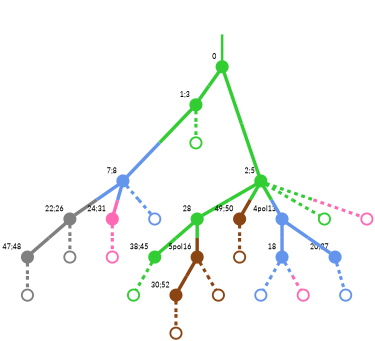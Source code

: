 strict digraph  {
graph[splines=false]; nodesep=0.7; rankdir=TB; ranksep=0.6; forcelabels=true; dpi=600; size=2.5;
0 [color="#32cd32ff", fillcolor="#32cd32ff", fixedsize=true, fontname=Lato, fontsize="12pt", height="0.25", label="", penwidth=3, shape=circle, style=filled, xlabel=0];
1 [color="#32cd32ff", fillcolor="#32cd32ff", fixedsize=true, fontname=Lato, fontsize="12pt", height="0.25", label="", penwidth=3, shape=circle, style=filled, xlabel="1;3"];
4 [color="#32cd32ff", fillcolor="#32cd32ff", fixedsize=true, fontname=Lato, fontsize="12pt", height="0.25", label="", penwidth=3, shape=circle, style=filled, xlabel="2;5"];
2 [color="#6495edff", fillcolor="#6495edff", fixedsize=true, fontname=Lato, fontsize="12pt", height="0.25", label="", penwidth=3, shape=circle, style=filled, xlabel="7;8"];
15 [color="#32cd32ff", fillcolor="#32cd32ff", fixedsize=true, fontname=Lato, fontsize="12pt", height="0.25", label="", penwidth=3, shape=circle, style=solid, xlabel=""];
7 [color="#808080ff", fillcolor="#808080ff", fixedsize=true, fontname=Lato, fontsize="12pt", height="0.25", label="", penwidth=3, shape=circle, style=filled, xlabel="22;26"];
8 [color="#ff69b4ff", fillcolor="#ff69b4ff", fixedsize=true, fontname=Lato, fontsize="12pt", height="0.25", label="", penwidth=3, shape=circle, style=filled, xlabel="24;31"];
18 [color="#6495edff", fillcolor="#6495edff", fixedsize=true, fontname=Lato, fontsize="12pt", height="0.25", label="", penwidth=3, shape=circle, style=solid, xlabel=""];
3 [color="#6495edff", fillcolor="#6495edff", fixedsize=true, fontname=Lato, fontsize="12pt", height="0.25", label="", penwidth=3, shape=circle, style=filled, xlabel=18];
19 [color="#6495edff", fillcolor="#6495edff", fixedsize=true, fontname=Lato, fontsize="12pt", height="0.25", label="", penwidth=3, shape=circle, style=solid, xlabel=""];
21 [color="#ff69b4ff", fillcolor="#ff69b4ff", fixedsize=true, fontname=Lato, fontsize="12pt", height="0.25", label="", penwidth=3, shape=circle, style=solid, xlabel=""];
5 [color="#32cd32ff", fillcolor="#32cd32ff", fixedsize=true, fontname=Lato, fontsize="12pt", height="0.25", label="", penwidth=3, shape=circle, style=filled, xlabel=28];
11 [color="#8b4513ff", fillcolor="#8b4513ff", fixedsize=true, fontname=Lato, fontsize="12pt", height="0.25", label="", penwidth=3, shape=circle, style=filled, xlabel="49;50"];
13 [color="#6495edff", fillcolor="#6495edff", fixedsize=true, fontname=Lato, fontsize="12pt", height="0.25", label="", penwidth=3, shape=circle, style=filled, xlabel="4pol13"];
16 [color="#32cd32ff", fillcolor="#32cd32ff", fixedsize=true, fontname=Lato, fontsize="12pt", height="0.25", label="", penwidth=3, shape=circle, style=solid, xlabel=""];
22 [color="#ff69b4ff", fillcolor="#ff69b4ff", fixedsize=true, fontname=Lato, fontsize="12pt", height="0.25", label="", penwidth=3, shape=circle, style=solid, xlabel=""];
9 [color="#32cd32ff", fillcolor="#32cd32ff", fixedsize=true, fontname=Lato, fontsize="12pt", height="0.25", label="", penwidth=3, shape=circle, style=filled, xlabel="38;45"];
14 [color="#8b4513ff", fillcolor="#8b4513ff", fixedsize=true, fontname=Lato, fontsize="12pt", height="0.25", label="", penwidth=3, shape=circle, style=filled, xlabel="5pol16"];
6 [color="#6495edff", fillcolor="#6495edff", fixedsize=true, fontname=Lato, fontsize="12pt", height="0.25", label="", penwidth=3, shape=circle, style=filled, xlabel="20;27"];
20 [color="#6495edff", fillcolor="#6495edff", fixedsize=true, fontname=Lato, fontsize="12pt", height="0.25", label="", penwidth=3, shape=circle, style=solid, xlabel=""];
10 [color="#808080ff", fillcolor="#808080ff", fixedsize=true, fontname=Lato, fontsize="12pt", height="0.25", label="", penwidth=3, shape=circle, style=filled, xlabel="47;48"];
24 [color="#808080ff", fillcolor="#808080ff", fixedsize=true, fontname=Lato, fontsize="12pt", height="0.25", label="", penwidth=3, shape=circle, style=solid, xlabel=""];
23 [color="#ff69b4ff", fillcolor="#ff69b4ff", fixedsize=true, fontname=Lato, fontsize="12pt", height="0.25", label="", penwidth=3, shape=circle, style=solid, xlabel=""];
17 [color="#32cd32ff", fillcolor="#32cd32ff", fixedsize=true, fontname=Lato, fontsize="12pt", height="0.25", label="", penwidth=3, shape=circle, style=solid, xlabel=""];
25 [color="#808080ff", fillcolor="#808080ff", fixedsize=true, fontname=Lato, fontsize="12pt", height="0.25", label="", penwidth=3, shape=circle, style=solid, xlabel=""];
27 [color="#8b4513ff", fillcolor="#8b4513ff", fixedsize=true, fontname=Lato, fontsize="12pt", height="0.25", label="", penwidth=3, shape=circle, style=solid, xlabel=""];
12 [color="#8b4513ff", fillcolor="#8b4513ff", fixedsize=true, fontname=Lato, fontsize="12pt", height="0.25", label="", penwidth=3, shape=circle, style=filled, xlabel="30;52"];
28 [color="#8b4513ff", fillcolor="#8b4513ff", fixedsize=true, fontname=Lato, fontsize="12pt", height="0.25", label="", penwidth=3, shape=circle, style=solid, xlabel=""];
26 [color="#8b4513ff", fillcolor="#8b4513ff", fixedsize=true, fontname=Lato, fontsize="12pt", height="0.25", label="", penwidth=3, shape=circle, style=solid, xlabel=""];
normal [label="", penwidth=3, style=invis, xlabel=0];
0 -> 1  [arrowsize=0, color="#32cd32ff;0.5:#32cd32ff", minlen="1.3636363744735718", penwidth="5.5", style=solid];
0 -> 4  [arrowsize=0, color="#32cd32ff;0.5:#32cd32ff", minlen="3.0", penwidth="5.5", style=solid];
1 -> 2  [arrowsize=0, color="#32cd32ff;0.5:#6495edff", minlen="2.090909004211426", penwidth="5.5", style=solid];
1 -> 15  [arrowsize=0, color="#32cd32ff;0.5:#32cd32ff", minlen="1.0909091234207153", penwidth=5, style=dashed];
4 -> 5  [arrowsize=0, color="#32cd32ff;0.5:#32cd32ff", minlen="1.1818182468414307", penwidth="5.5", style=solid];
4 -> 11  [arrowsize=0, color="#32cd32ff;0.5:#8b4513ff", minlen="1.3636363744735718", penwidth="5.5", style=solid];
4 -> 13  [arrowsize=0, color="#32cd32ff;0.5:#6495edff", minlen="1.0909091234207153", penwidth="5.5", style=solid];
4 -> 16  [arrowsize=0, color="#32cd32ff;0.5:#32cd32ff", minlen="1.0909091234207153", penwidth=5, style=dashed];
4 -> 22  [arrowsize=0, color="#32cd32ff;0.5:#ff69b4ff", minlen="1.0909091234207153", penwidth=5, style=dashed];
2 -> 7  [arrowsize=0, color="#6495edff;0.5:#808080ff", minlen="1.545454502105713", penwidth="5.5", style=solid];
2 -> 8  [arrowsize=0, color="#6495edff;0.5:#ff69b4ff", minlen="1.9090908765792847", penwidth="5.5", style=solid];
2 -> 18  [arrowsize=0, color="#6495edff;0.5:#6495edff", minlen="1.0909091234207153", penwidth=5, style=dashed];
7 -> 10  [arrowsize=0, color="#808080ff;0.5:#808080ff", minlen="1.3636363744735718", penwidth="5.5", style=solid];
7 -> 24  [arrowsize=0, color="#808080ff;0.5:#808080ff", minlen="1.0909091234207153", penwidth=5, style=dashed];
8 -> 23  [arrowsize=0, color="#ff69b4ff;0.5:#ff69b4ff", minlen="1.0909091234207153", penwidth=5, style=dashed];
3 -> 19  [arrowsize=0, color="#6495edff;0.5:#6495edff", minlen="1.0909091234207153", penwidth=5, style=dashed];
3 -> 21  [arrowsize=0, color="#6495edff;0.5:#ff69b4ff", minlen="1.0909091234207153", penwidth=5, style=dashed];
5 -> 9  [arrowsize=0, color="#32cd32ff;0.5:#32cd32ff", minlen="1.3636363744735718", penwidth="5.5", style=solid];
5 -> 14  [arrowsize=0, color="#32cd32ff;0.5:#8b4513ff", minlen="1.0909091234207153", penwidth="5.5", style=solid];
11 -> 27  [arrowsize=0, color="#8b4513ff;0.5:#8b4513ff", minlen="1.0909091234207153", penwidth=5, style=dashed];
13 -> 3  [arrowsize=0, color="#6495edff;0.5:#6495edff", minlen="1.1818182468414307", penwidth="5.5", style=solid];
13 -> 6  [arrowsize=0, color="#6495edff;0.5:#6495edff", minlen="1.545454502105713", penwidth="5.5", style=solid];
9 -> 17  [arrowsize=0, color="#32cd32ff;0.5:#32cd32ff", minlen="1.0909091234207153", penwidth=5, style=dashed];
14 -> 12  [arrowsize=0, color="#8b4513ff;0.5:#8b4513ff", minlen="1.3636363744735718", penwidth="5.5", style=solid];
14 -> 26  [arrowsize=0, color="#8b4513ff;0.5:#8b4513ff", minlen="1.0909091234207153", penwidth=5, style=dashed];
6 -> 20  [arrowsize=0, color="#6495edff;0.5:#6495edff", minlen="1.0909091234207153", penwidth=5, style=dashed];
10 -> 25  [arrowsize=0, color="#808080ff;0.5:#808080ff", minlen="1.0909091234207153", penwidth=5, style=dashed];
12 -> 28  [arrowsize=0, color="#8b4513ff;0.5:#8b4513ff", minlen="1.0909091234207153", penwidth=5, style=dashed];
normal -> 0  [arrowsize=0, color="#32cd32ff", label="", penwidth=4, style=solid];
}
